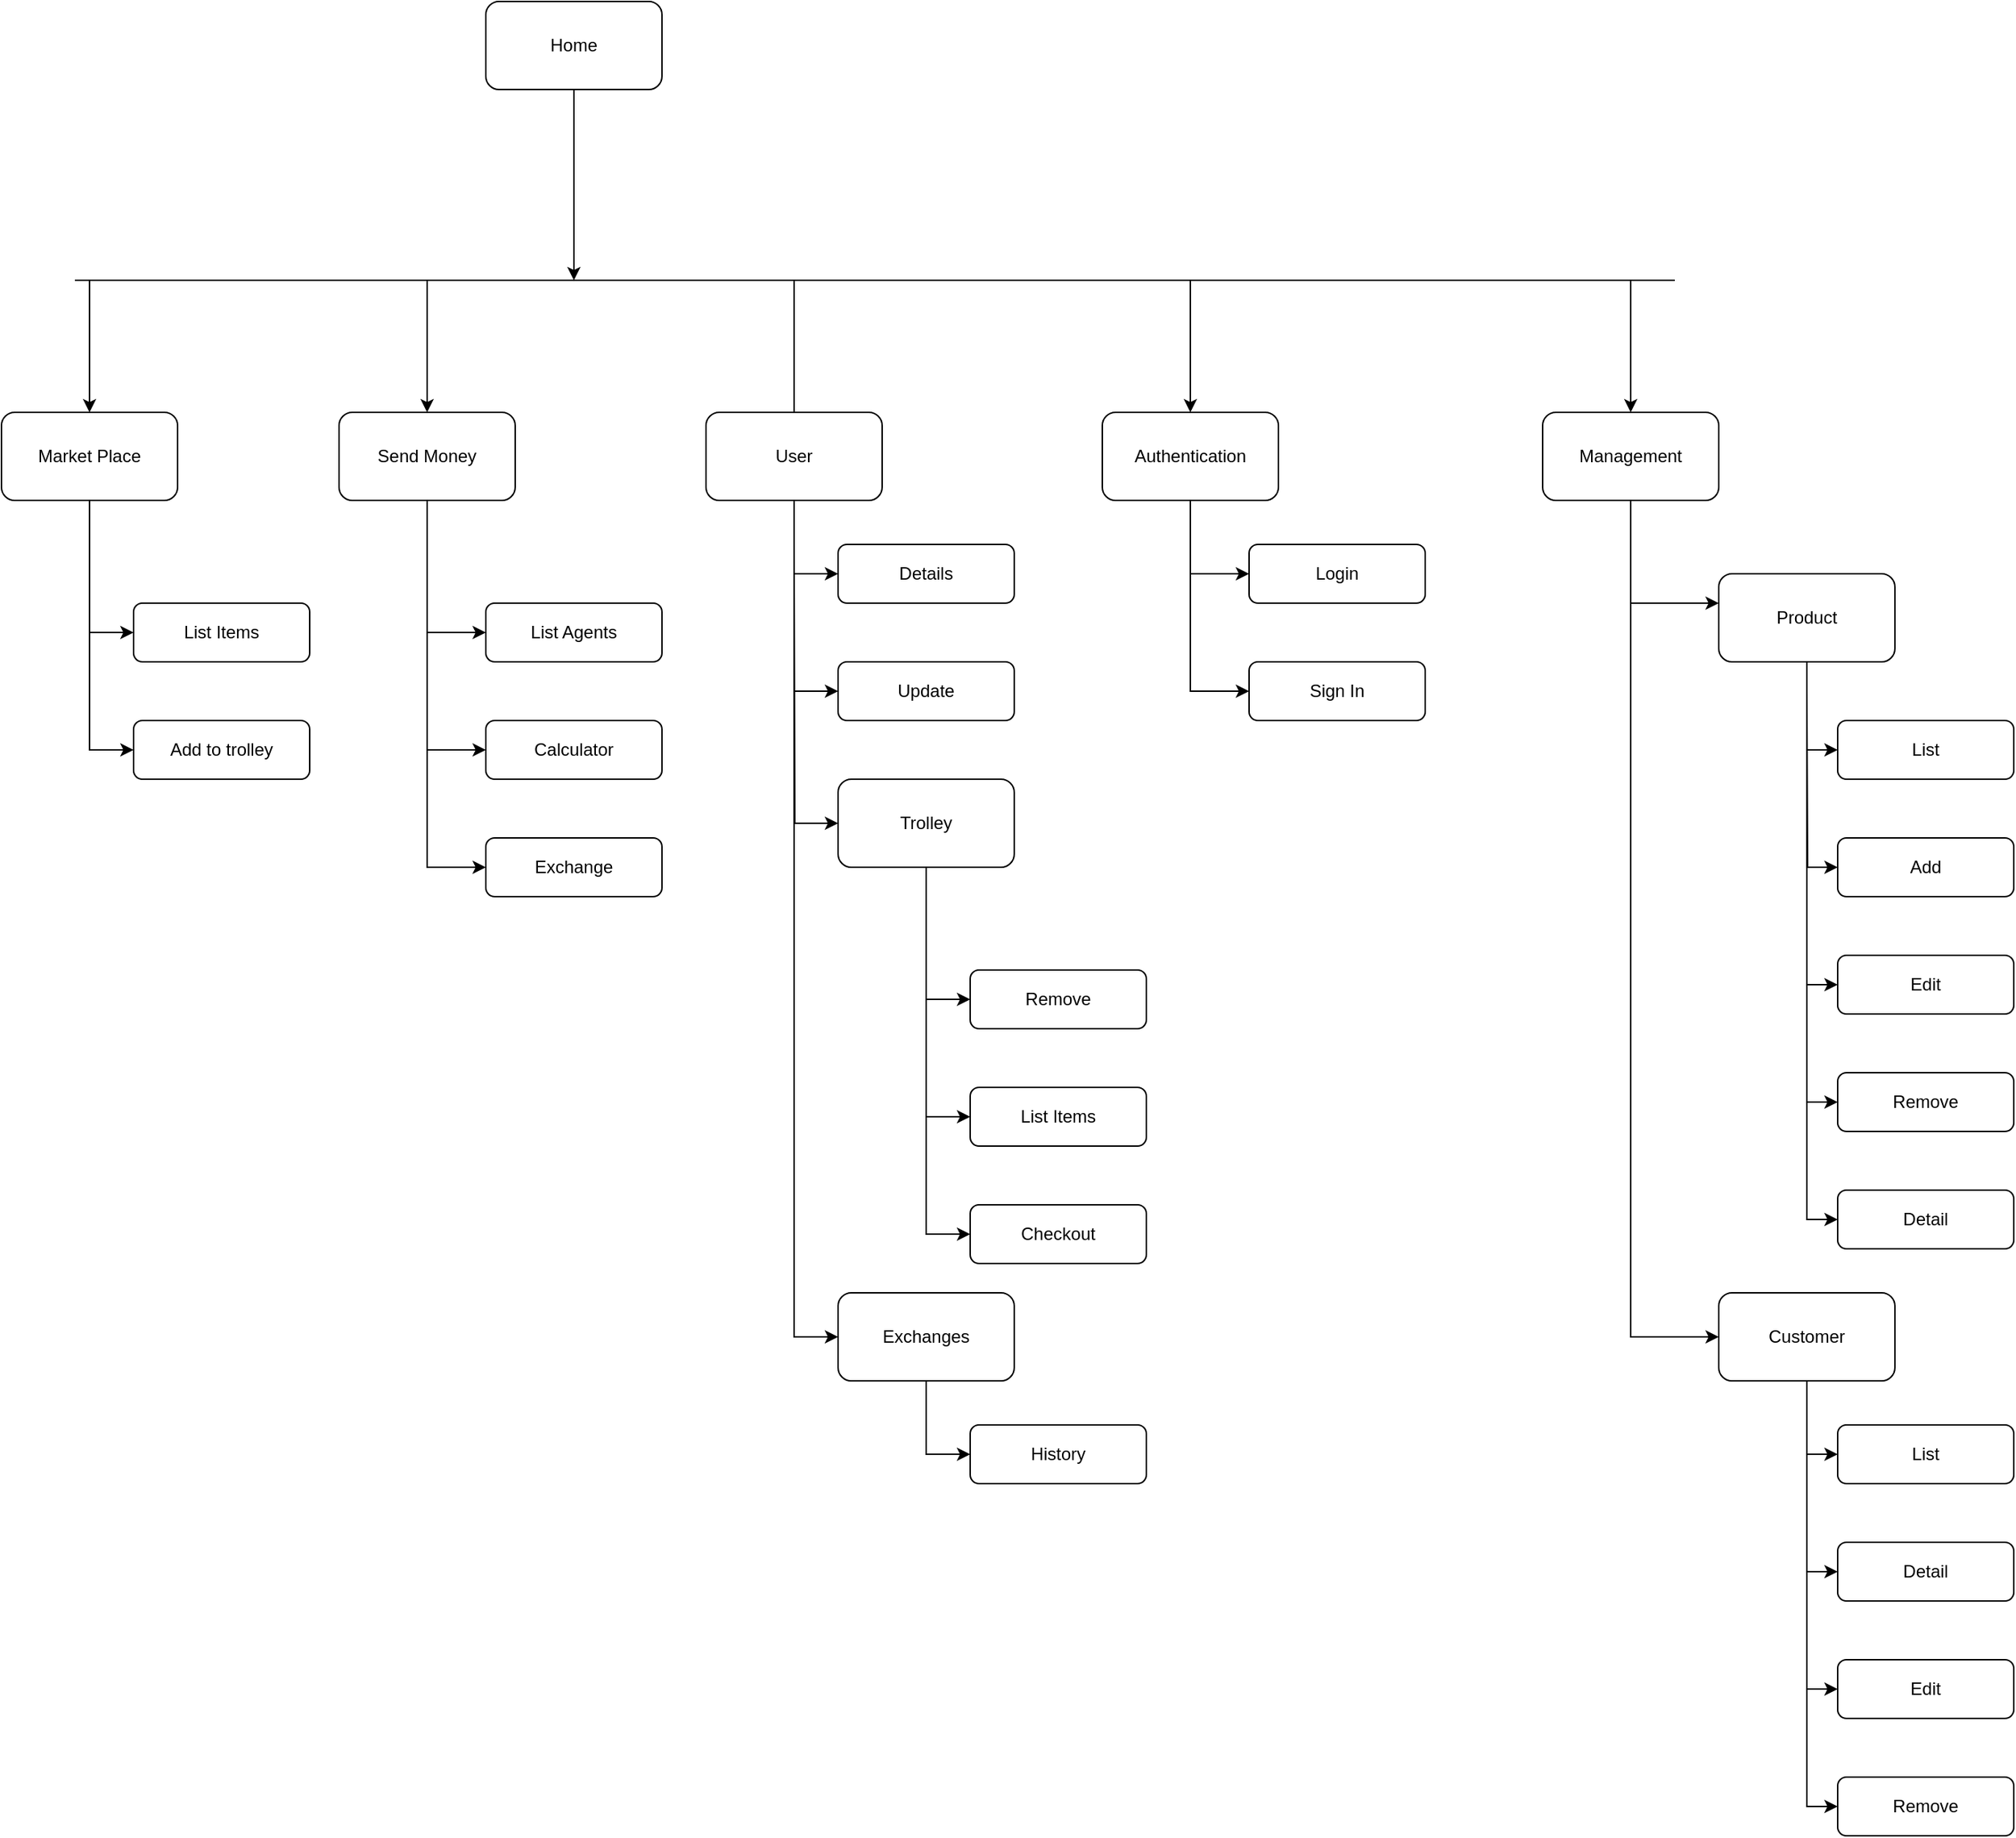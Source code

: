 ﻿<mxfile version="20.5.3" type="embed"><diagram id="23iRSUPoRavnBvh4doch" name="Page-1"><mxGraphModel dx="1952" dy="1109" grid="1" gridSize="10" guides="1" tooltips="1" connect="1" arrows="1" fold="1" page="1" pageScale="1" pageWidth="827" pageHeight="1169" math="0" shadow="0"><root><mxCell id="0"/><mxCell id="1" parent="0"/><mxCell id="5" style="edgeStyle=orthogonalEdgeStyle;rounded=0;orthogonalLoop=1;jettySize=auto;html=1;" edge="1" parent="1" source="2"><mxGeometry relative="1" as="geometry"><mxPoint x="380" y="380" as="targetPoint"/></mxGeometry></mxCell><mxCell id="2" value="Home" style="rounded=1;whiteSpace=wrap;html=1;" vertex="1" parent="1"><mxGeometry x="320" y="190" width="120" height="60" as="geometry"/></mxCell><mxCell id="3" value="" style="endArrow=none;html=1;rounded=0;" edge="1" parent="1"><mxGeometry width="50" height="50" relative="1" as="geometry"><mxPoint x="40" y="380" as="sourcePoint"/><mxPoint x="1130" y="380" as="targetPoint"/></mxGeometry></mxCell><mxCell id="10" style="edgeStyle=orthogonalEdgeStyle;rounded=0;orthogonalLoop=1;jettySize=auto;html=1;startArrow=classic;startFill=1;endArrow=none;endFill=0;" edge="1" parent="1" source="6"><mxGeometry relative="1" as="geometry"><mxPoint x="50" y="380" as="targetPoint"/></mxGeometry></mxCell><mxCell id="16" style="edgeStyle=orthogonalEdgeStyle;rounded=0;orthogonalLoop=1;jettySize=auto;html=1;entryX=0;entryY=0.5;entryDx=0;entryDy=0;" edge="1" parent="1" source="6" target="15"><mxGeometry relative="1" as="geometry"/></mxCell><mxCell id="18" style="edgeStyle=orthogonalEdgeStyle;rounded=0;orthogonalLoop=1;jettySize=auto;html=1;entryX=0;entryY=0.5;entryDx=0;entryDy=0;" edge="1" parent="1" source="6" target="17"><mxGeometry relative="1" as="geometry"/></mxCell><mxCell id="6" value="Market Place" style="rounded=1;whiteSpace=wrap;html=1;" vertex="1" parent="1"><mxGeometry x="-10" y="470" width="120" height="60" as="geometry"/></mxCell><mxCell id="12" style="edgeStyle=orthogonalEdgeStyle;rounded=0;orthogonalLoop=1;jettySize=auto;html=1;startArrow=classic;startFill=1;endArrow=none;endFill=0;" edge="1" parent="1" source="7"><mxGeometry relative="1" as="geometry"><mxPoint x="280" y="380" as="targetPoint"/></mxGeometry></mxCell><mxCell id="31" style="edgeStyle=orthogonalEdgeStyle;rounded=0;orthogonalLoop=1;jettySize=auto;html=1;entryX=0;entryY=0.5;entryDx=0;entryDy=0;" edge="1" parent="1" source="7" target="29"><mxGeometry relative="1" as="geometry"/></mxCell><mxCell id="32" style="edgeStyle=orthogonalEdgeStyle;rounded=0;orthogonalLoop=1;jettySize=auto;html=1;entryX=0;entryY=0.5;entryDx=0;entryDy=0;" edge="1" parent="1" source="7" target="30"><mxGeometry relative="1" as="geometry"/></mxCell><mxCell id="34" style="edgeStyle=orthogonalEdgeStyle;rounded=0;orthogonalLoop=1;jettySize=auto;html=1;entryX=0;entryY=0.5;entryDx=0;entryDy=0;" edge="1" parent="1" source="7" target="33"><mxGeometry relative="1" as="geometry"/></mxCell><mxCell id="7" value="Send Money" style="rounded=1;whiteSpace=wrap;html=1;" vertex="1" parent="1"><mxGeometry x="220" y="470" width="120" height="60" as="geometry"/></mxCell><mxCell id="14" style="edgeStyle=orthogonalEdgeStyle;rounded=0;orthogonalLoop=1;jettySize=auto;html=1;startArrow=none;startFill=1;endArrow=none;endFill=0;" edge="1" parent="1" source="38"><mxGeometry relative="1" as="geometry"><mxPoint x="530" y="380" as="targetPoint"/></mxGeometry></mxCell><mxCell id="22" style="edgeStyle=orthogonalEdgeStyle;rounded=0;orthogonalLoop=1;jettySize=auto;html=1;entryX=0;entryY=0.5;entryDx=0;entryDy=0;" edge="1" parent="1" source="8" target="21"><mxGeometry relative="1" as="geometry"/></mxCell><mxCell id="24" style="edgeStyle=orthogonalEdgeStyle;rounded=0;orthogonalLoop=1;jettySize=auto;html=1;entryX=0;entryY=0.5;entryDx=0;entryDy=0;" edge="1" parent="1" source="8" target="23"><mxGeometry relative="1" as="geometry"/></mxCell><mxCell id="26" style="edgeStyle=orthogonalEdgeStyle;rounded=0;orthogonalLoop=1;jettySize=auto;html=1;entryX=0;entryY=0.5;entryDx=0;entryDy=0;" edge="1" parent="1" source="8" target="25"><mxGeometry relative="1" as="geometry"/></mxCell><mxCell id="50" style="edgeStyle=orthogonalEdgeStyle;rounded=0;orthogonalLoop=1;jettySize=auto;html=1;startArrow=classic;startFill=1;endArrow=none;endFill=0;" edge="1" parent="1" source="8"><mxGeometry relative="1" as="geometry"><mxPoint x="530" y="560" as="targetPoint"/></mxGeometry></mxCell><mxCell id="8" value="Trolley" style="rounded=1;whiteSpace=wrap;html=1;" vertex="1" parent="1"><mxGeometry x="560" y="720" width="120" height="60" as="geometry"/></mxCell><mxCell id="15" value="List Items" style="rounded=1;whiteSpace=wrap;html=1;" vertex="1" parent="1"><mxGeometry x="80" y="600" width="120" height="40" as="geometry"/></mxCell><mxCell id="17" value="Add to trolley" style="rounded=1;whiteSpace=wrap;html=1;" vertex="1" parent="1"><mxGeometry x="80" y="680" width="120" height="40" as="geometry"/></mxCell><mxCell id="21" value="Remove" style="rounded=1;whiteSpace=wrap;html=1;" vertex="1" parent="1"><mxGeometry x="650" y="850" width="120" height="40" as="geometry"/></mxCell><mxCell id="23" value="List Items" style="rounded=1;whiteSpace=wrap;html=1;" vertex="1" parent="1"><mxGeometry x="650" y="930" width="120" height="40" as="geometry"/></mxCell><mxCell id="25" value="Checkout" style="rounded=1;whiteSpace=wrap;html=1;" vertex="1" parent="1"><mxGeometry x="650" y="1010" width="120" height="40" as="geometry"/></mxCell><mxCell id="36" style="edgeStyle=orthogonalEdgeStyle;rounded=0;orthogonalLoop=1;jettySize=auto;html=1;startArrow=classic;startFill=1;endArrow=none;endFill=0;" edge="1" parent="1" source="27"><mxGeometry relative="1" as="geometry"><mxPoint x="800" y="380" as="targetPoint"/></mxGeometry></mxCell><mxCell id="58" style="edgeStyle=orthogonalEdgeStyle;rounded=0;orthogonalLoop=1;jettySize=auto;html=1;entryX=0;entryY=0.5;entryDx=0;entryDy=0;startArrow=none;startFill=0;endArrow=classic;endFill=1;" edge="1" parent="1" source="27" target="57"><mxGeometry relative="1" as="geometry"/></mxCell><mxCell id="60" style="edgeStyle=orthogonalEdgeStyle;rounded=0;orthogonalLoop=1;jettySize=auto;html=1;entryX=0;entryY=0.5;entryDx=0;entryDy=0;startArrow=none;startFill=0;endArrow=classic;endFill=1;" edge="1" parent="1" source="27" target="59"><mxGeometry relative="1" as="geometry"/></mxCell><mxCell id="27" value="Authentication" style="rounded=1;whiteSpace=wrap;html=1;" vertex="1" parent="1"><mxGeometry x="740" y="470" width="120" height="60" as="geometry"/></mxCell><mxCell id="29" value="List Agents" style="rounded=1;whiteSpace=wrap;html=1;" vertex="1" parent="1"><mxGeometry x="320" y="600" width="120" height="40" as="geometry"/></mxCell><mxCell id="30" value="Calculator" style="rounded=1;whiteSpace=wrap;html=1;" vertex="1" parent="1"><mxGeometry x="320" y="680" width="120" height="40" as="geometry"/></mxCell><mxCell id="33" value="Exchange" style="rounded=1;whiteSpace=wrap;html=1;" vertex="1" parent="1"><mxGeometry x="320" y="760" width="120" height="40" as="geometry"/></mxCell><mxCell id="38" value="User" style="rounded=1;whiteSpace=wrap;html=1;" vertex="1" parent="1"><mxGeometry x="470" y="470" width="120" height="60" as="geometry"/></mxCell><mxCell id="53" style="edgeStyle=orthogonalEdgeStyle;rounded=0;orthogonalLoop=1;jettySize=auto;html=1;startArrow=classic;startFill=1;endArrow=none;endFill=0;" edge="1" parent="1" source="40"><mxGeometry relative="1" as="geometry"><mxPoint x="530" y="560" as="targetPoint"/><Array as="points"><mxPoint x="530" y="580"/></Array></mxGeometry></mxCell><mxCell id="40" value="Details" style="rounded=1;whiteSpace=wrap;html=1;" vertex="1" parent="1"><mxGeometry x="560" y="560" width="120" height="40" as="geometry"/></mxCell><mxCell id="51" style="edgeStyle=orthogonalEdgeStyle;rounded=0;orthogonalLoop=1;jettySize=auto;html=1;entryX=0.5;entryY=1;entryDx=0;entryDy=0;startArrow=classic;startFill=1;endArrow=none;endFill=0;" edge="1" parent="1" source="41" target="38"><mxGeometry relative="1" as="geometry"><Array as="points"><mxPoint x="530" y="660"/></Array></mxGeometry></mxCell><mxCell id="41" value="Update" style="rounded=1;whiteSpace=wrap;html=1;" vertex="1" parent="1"><mxGeometry x="560" y="640" width="120" height="40" as="geometry"/></mxCell><mxCell id="48" style="edgeStyle=orthogonalEdgeStyle;rounded=0;orthogonalLoop=1;jettySize=auto;html=1;entryX=0.5;entryY=1;entryDx=0;entryDy=0;startArrow=classic;startFill=1;endArrow=none;endFill=0;" edge="1" parent="1" source="45" target="38"><mxGeometry relative="1" as="geometry"><Array as="points"><mxPoint x="530" y="1100"/></Array></mxGeometry></mxCell><mxCell id="56" style="edgeStyle=orthogonalEdgeStyle;rounded=0;orthogonalLoop=1;jettySize=auto;html=1;entryX=0;entryY=0.5;entryDx=0;entryDy=0;startArrow=none;startFill=0;endArrow=classic;endFill=1;" edge="1" parent="1" source="45" target="55"><mxGeometry relative="1" as="geometry"/></mxCell><mxCell id="45" value="Exchanges" style="rounded=1;whiteSpace=wrap;html=1;" vertex="1" parent="1"><mxGeometry x="560" y="1070" width="120" height="60" as="geometry"/></mxCell><mxCell id="55" value="History" style="rounded=1;whiteSpace=wrap;html=1;" vertex="1" parent="1"><mxGeometry x="650" y="1160" width="120" height="40" as="geometry"/></mxCell><mxCell id="57" value="Login" style="rounded=1;whiteSpace=wrap;html=1;" vertex="1" parent="1"><mxGeometry x="840" y="560" width="120" height="40" as="geometry"/></mxCell><mxCell id="59" value="Sign In" style="rounded=1;whiteSpace=wrap;html=1;" vertex="1" parent="1"><mxGeometry x="840" y="640" width="120" height="40" as="geometry"/></mxCell><mxCell id="64" style="edgeStyle=orthogonalEdgeStyle;rounded=0;orthogonalLoop=1;jettySize=auto;html=1;startArrow=classic;startFill=1;endArrow=none;endFill=0;" edge="1" parent="1" source="61"><mxGeometry relative="1" as="geometry"><mxPoint x="1100" y="380" as="targetPoint"/></mxGeometry></mxCell><mxCell id="80" style="edgeStyle=orthogonalEdgeStyle;rounded=0;orthogonalLoop=1;jettySize=auto;html=1;entryX=0;entryY=0.5;entryDx=0;entryDy=0;startArrow=none;startFill=0;endArrow=classic;endFill=1;" edge="1" parent="1" source="61" target="79"><mxGeometry relative="1" as="geometry"/></mxCell><mxCell id="61" value="Management" style="rounded=1;whiteSpace=wrap;html=1;" vertex="1" parent="1"><mxGeometry x="1040" y="470" width="120" height="60" as="geometry"/></mxCell><mxCell id="76" style="edgeStyle=orthogonalEdgeStyle;rounded=0;orthogonalLoop=1;jettySize=auto;html=1;entryX=0.5;entryY=1;entryDx=0;entryDy=0;startArrow=classic;startFill=1;endArrow=none;endFill=0;" edge="1" parent="1" source="62" target="61"><mxGeometry relative="1" as="geometry"><Array as="points"><mxPoint x="1100" y="600"/></Array></mxGeometry></mxCell><mxCell id="93" style="edgeStyle=orthogonalEdgeStyle;rounded=0;orthogonalLoop=1;jettySize=auto;html=1;entryX=0;entryY=0.5;entryDx=0;entryDy=0;startArrow=none;startFill=0;endArrow=classic;endFill=1;" edge="1" parent="1" source="62" target="92"><mxGeometry relative="1" as="geometry"/></mxCell><mxCell id="62" value="Product" style="rounded=1;whiteSpace=wrap;html=1;" vertex="1" parent="1"><mxGeometry x="1160" y="580" width="120" height="60" as="geometry"/></mxCell><mxCell id="71" style="edgeStyle=orthogonalEdgeStyle;rounded=0;orthogonalLoop=1;jettySize=auto;html=1;entryX=0.5;entryY=1;entryDx=0;entryDy=0;startArrow=classic;startFill=1;endArrow=none;endFill=0;" edge="1" parent="1" source="66" target="62"><mxGeometry relative="1" as="geometry"><Array as="points"><mxPoint x="1220" y="700"/></Array></mxGeometry></mxCell><mxCell id="66" value="List" style="rounded=1;whiteSpace=wrap;html=1;" vertex="1" parent="1"><mxGeometry x="1241" y="680" width="120" height="40" as="geometry"/></mxCell><mxCell id="73" style="edgeStyle=orthogonalEdgeStyle;rounded=0;orthogonalLoop=1;jettySize=auto;html=1;startArrow=classic;startFill=1;endArrow=none;endFill=0;" edge="1" parent="1" source="67"><mxGeometry relative="1" as="geometry"><mxPoint x="1220" y="660" as="targetPoint"/></mxGeometry></mxCell><mxCell id="67" value="Add" style="rounded=1;whiteSpace=wrap;html=1;" vertex="1" parent="1"><mxGeometry x="1241" y="760" width="120" height="40" as="geometry"/></mxCell><mxCell id="74" style="edgeStyle=orthogonalEdgeStyle;rounded=0;orthogonalLoop=1;jettySize=auto;html=1;entryX=0.5;entryY=1;entryDx=0;entryDy=0;startArrow=classic;startFill=1;endArrow=none;endFill=0;" edge="1" parent="1" source="68" target="62"><mxGeometry relative="1" as="geometry"><Array as="points"><mxPoint x="1220" y="860"/></Array></mxGeometry></mxCell><mxCell id="68" value="Edit" style="rounded=1;whiteSpace=wrap;html=1;" vertex="1" parent="1"><mxGeometry x="1241" y="840" width="120" height="40" as="geometry"/></mxCell><mxCell id="75" style="edgeStyle=orthogonalEdgeStyle;rounded=0;orthogonalLoop=1;jettySize=auto;html=1;entryX=0.5;entryY=1;entryDx=0;entryDy=0;startArrow=classic;startFill=1;endArrow=none;endFill=0;" edge="1" parent="1" source="69" target="62"><mxGeometry relative="1" as="geometry"><Array as="points"><mxPoint x="1220" y="940"/></Array></mxGeometry></mxCell><mxCell id="69" value="Remove" style="rounded=1;whiteSpace=wrap;html=1;" vertex="1" parent="1"><mxGeometry x="1241" y="920" width="120" height="40" as="geometry"/></mxCell><mxCell id="88" style="edgeStyle=orthogonalEdgeStyle;rounded=0;orthogonalLoop=1;jettySize=auto;html=1;entryX=0;entryY=0.5;entryDx=0;entryDy=0;startArrow=none;startFill=0;endArrow=classic;endFill=1;" edge="1" parent="1" source="79" target="82"><mxGeometry relative="1" as="geometry"/></mxCell><mxCell id="89" style="edgeStyle=orthogonalEdgeStyle;rounded=0;orthogonalLoop=1;jettySize=auto;html=1;entryX=0;entryY=0.5;entryDx=0;entryDy=0;startArrow=none;startFill=0;endArrow=classic;endFill=1;" edge="1" parent="1" source="79" target="83"><mxGeometry relative="1" as="geometry"/></mxCell><mxCell id="90" style="edgeStyle=orthogonalEdgeStyle;rounded=0;orthogonalLoop=1;jettySize=auto;html=1;entryX=0;entryY=0.5;entryDx=0;entryDy=0;startArrow=none;startFill=0;endArrow=classic;endFill=1;" edge="1" parent="1" source="79" target="84"><mxGeometry relative="1" as="geometry"/></mxCell><mxCell id="91" style="edgeStyle=orthogonalEdgeStyle;rounded=0;orthogonalLoop=1;jettySize=auto;html=1;entryX=0;entryY=0.5;entryDx=0;entryDy=0;startArrow=none;startFill=0;endArrow=classic;endFill=1;" edge="1" parent="1" source="79" target="85"><mxGeometry relative="1" as="geometry"/></mxCell><mxCell id="79" value="Customer" style="rounded=1;whiteSpace=wrap;html=1;" vertex="1" parent="1"><mxGeometry x="1160" y="1070" width="120" height="60" as="geometry"/></mxCell><mxCell id="82" value="List" style="rounded=1;whiteSpace=wrap;html=1;" vertex="1" parent="1"><mxGeometry x="1241" y="1160" width="120" height="40" as="geometry"/></mxCell><mxCell id="83" value="Detail" style="rounded=1;whiteSpace=wrap;html=1;" vertex="1" parent="1"><mxGeometry x="1241" y="1240" width="120" height="40" as="geometry"/></mxCell><mxCell id="84" value="Edit" style="rounded=1;whiteSpace=wrap;html=1;" vertex="1" parent="1"><mxGeometry x="1241" y="1320" width="120" height="40" as="geometry"/></mxCell><mxCell id="85" value="Remove" style="rounded=1;whiteSpace=wrap;html=1;" vertex="1" parent="1"><mxGeometry x="1241" y="1400" width="120" height="40" as="geometry"/></mxCell><mxCell id="92" value="Detail" style="rounded=1;whiteSpace=wrap;html=1;" vertex="1" parent="1"><mxGeometry x="1241" y="1000" width="120" height="40" as="geometry"/></mxCell></root></mxGraphModel></diagram></mxfile>